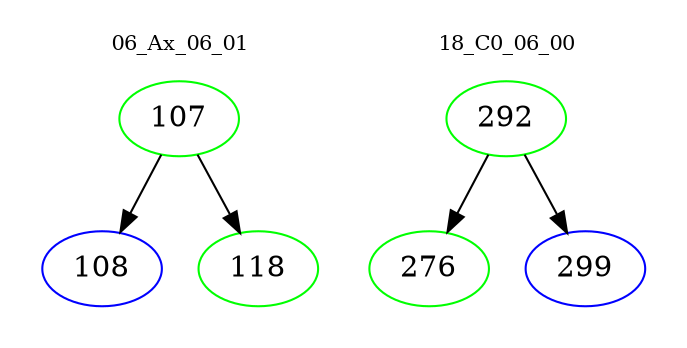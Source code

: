 digraph{
subgraph cluster_0 {
color = white
label = "06_Ax_06_01";
fontsize=10;
T0_107 [label="107", color="green"]
T0_107 -> T0_108 [color="black"]
T0_108 [label="108", color="blue"]
T0_107 -> T0_118 [color="black"]
T0_118 [label="118", color="green"]
}
subgraph cluster_1 {
color = white
label = "18_C0_06_00";
fontsize=10;
T1_292 [label="292", color="green"]
T1_292 -> T1_276 [color="black"]
T1_276 [label="276", color="green"]
T1_292 -> T1_299 [color="black"]
T1_299 [label="299", color="blue"]
}
}
